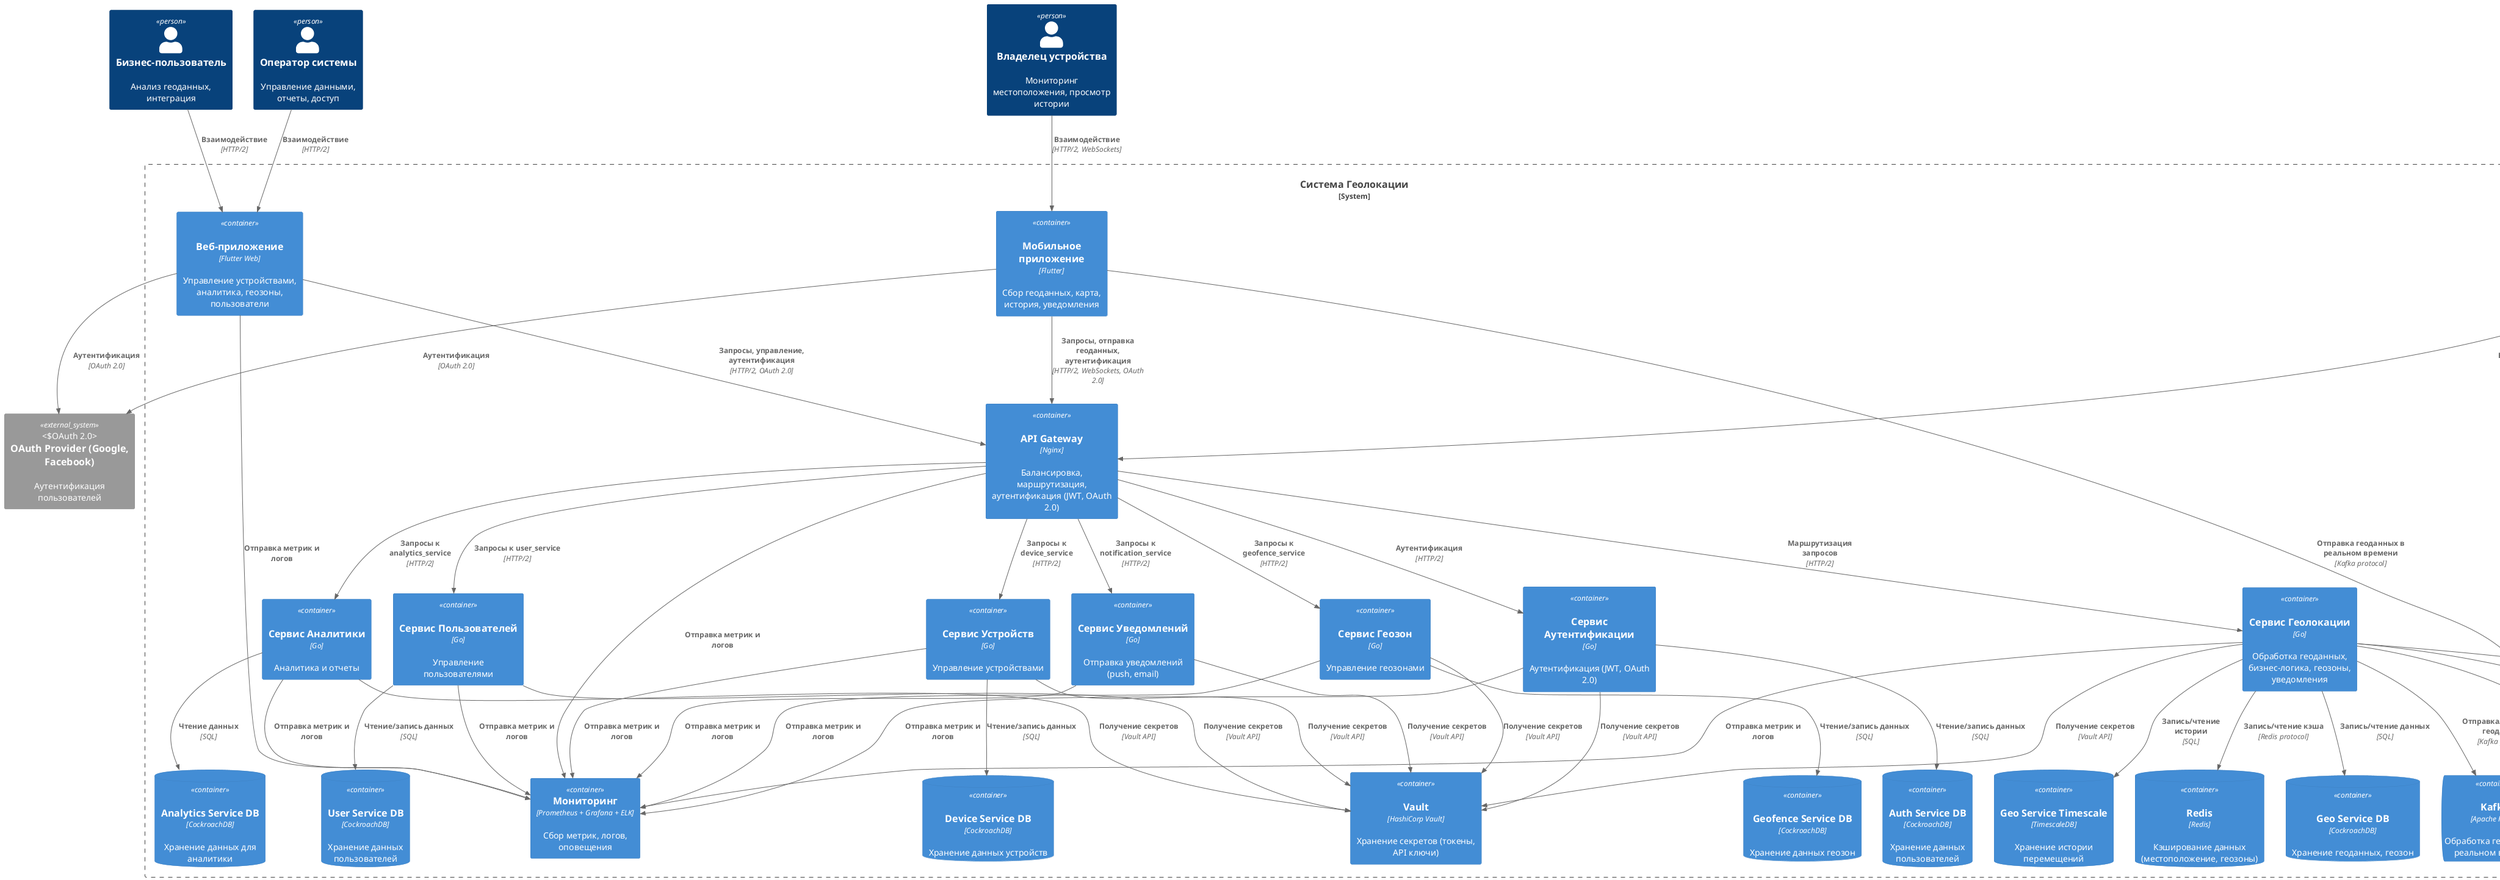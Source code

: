 @startuml
!include <c4/C4_Container>

Person(device_owner, "Владелец устройства", "Мониторинг местоположения, просмотр истории")
Person(operator, "Оператор системы", "Управление данными, отчеты, доступ")
Person(business_user, "Бизнес-пользователь", "Анализ геоданных, интеграция")
Person(third_party, "Третьи стороны", "Получение геоданных через API")

System_Boundary(c1, "Система Геолокации") {
  ' Уровень фронтенда
  Container(mobile_app, "Мобильное приложение", "Flutter", "Сбор геоданных, карта, история, уведомления", $sprite="react")
  Container(web_app, "Веб-приложение", "Flutter Web", "Управление устройствами, аналитика, геозоны, пользователи", $sprite="react")

  ' Уровень сервисов
  Container(api_gateway, "API Gateway", "Nginx", "Балансировка, маршрутизация, аутентификация (JWT, OAuth 2.0)", $sprite="nginx")
  Container(geo_service, "Сервис Геолокации", "Go", "Обработка геоданных, бизнес-логика, геозоны, уведомления", $sprite="go")
  Container(auth_service, "Сервис Аутентификации", "Go", "Аутентификация (JWT, OAuth 2.0)", $sprite="go")
  Container(user_service, "Сервис Пользователей", "Go", "Управление пользователями", $sprite="go")
  Container(device_service, "Сервис Устройств", "Go", "Управление устройствами", $sprite="go")
  Container(geofence_service, "Сервис Геозон", "Go", "Управление геозонами", $sprite="go")
  Container(notification_service, "Сервис Уведомлений", "Go", "Отправка уведомлений (push, email)", $sprite="go")
  Container(analytics_service, "Сервис Аналитики", "Go", "Аналитика и отчеты", $sprite="go")

  ' Уровень БД, очередей, кэша
  ContainerDb(geo_service_db, "Geo Service DB", "CockroachDB", "Хранение геоданных, геозон", $sprite="cockroachdb")
  ContainerDb(geo_service_timescale, "Geo Service Timescale", "TimescaleDB", "Хранение истории перемещений", $sprite="timescaledb")
  ContainerDb(auth_service_db, "Auth Service DB", "CockroachDB", "Хранение данных пользователей", $sprite="cockroachdb")
  ContainerDb(user_service_db, "User Service DB", "CockroachDB", "Хранение данных пользователей", $sprite="cockroachdb")
  ContainerDb(device_service_db, "Device Service DB", "CockroachDB", "Хранение данных устройств", $sprite="cockroachdb")
  ContainerDb(geofence_service_db, "Geofence Service DB", "CockroachDB", "Хранение данных геозон", $sprite="cockroachdb")
  ContainerDb(analytics_service_db, "Analytics Service DB", "CockroachDB", "Хранение данных для аналитики", $sprite="cockroachdb")

  ContainerDb(redis, "Redis", "Redis", "Кэширование данных (местоположение, геозоны)", $sprite="redis")
  ContainerQueue(kafka, "Kafka", "Apache Kafka", "Обработка геоданных в реальном времени", $sprite="kafka")
  
  ' Верхний уровень: Пользователи
  Rel(device_owner, mobile_app, "Взаимодействие", "HTTP/2, WebSockets")
  Rel(operator, web_app, "Взаимодействие", "HTTP/2")
  Rel(business_user, web_app, "Взаимодействие", "HTTP/2")
  Rel(third_party, api_gateway, "Взаимодействие", "HTTP/2")
  ' Внешние системы
  Container(vault, "Vault", "HashiCorp Vault", "Хранение секретов (токены, API ключи)", $sprite="vault")
  Container(monitoring, "Мониторинг", "Prometheus + Grafana + ELK", "Сбор метрик, логов, оповещения")

  Rel(mobile_app, api_gateway, "Запросы, отправка геоданных, аутентификация", "HTTP/2, WebSockets, OAuth 2.0")
  Rel(web_app, api_gateway, "Запросы, управление, аутентификация", "HTTP/2, OAuth 2.0")
  Rel(api_gateway, geo_service, "Маршрутизация запросов", "HTTP/2")
  Rel(api_gateway, auth_service, "Аутентификация", "HTTP/2")
  Rel(api_gateway, user_service, "Запросы к user_service", "HTTP/2")
  Rel(api_gateway, device_service, "Запросы к device_service", "HTTP/2")
  Rel(api_gateway, geofence_service, "Запросы к geofence_service", "HTTP/2")
  Rel(api_gateway, notification_service, "Запросы к notification_service", "HTTP/2")
  Rel(api_gateway, analytics_service, "Запросы к analytics_service", "HTTP/2")

  Rel(geo_service, geo_service_db, "Запись/чтение данных", "SQL")
  Rel(geo_service, geo_service_timescale, "Запись/чтение истории", "SQL")
  Rel(geo_service, redis, "Запись/чтение кэша", "Redis protocol")
  Rel(geo_service, kafka, "Отправка/получение геоданных", "Kafka protocol")
  Rel(geo_service, vault, "Получение секретов", "Vault API")

  Rel(auth_service, auth_service_db, "Чтение/запись данных", "SQL")
  Rel(auth_service, vault, "Получение секретов", "Vault API")

  Rel(user_service, user_service_db, "Чтение/запись данных", "SQL")
  Rel(user_service, vault, "Получение секретов", "Vault API")

  Rel(device_service, device_service_db, "Чтение/запись данных", "SQL")
  Rel(device_service, vault, "Получение секретов", "Vault API")

  Rel(geofence_service, geofence_service_db, "Чтение/запись данных", "SQL")
  Rel(geofence_service, vault, "Получение секретов", "Vault API")

  Rel(notification_service, vault, "Получение секретов", "Vault API")

  Rel(analytics_service, analytics_service_db, "Чтение данных", "SQL")
  Rel(analytics_service, vault, "Получение секретов", "Vault API")

  Rel(mobile_app, kafka, "Отправка геоданных в реальном времени", "Kafka protocol")

  Rel(geo_service, monitoring, "Отправка метрик и логов", "")
  Rel(api_gateway, monitoring, "Отправка метрик и логов", "")
  Rel(web_app, monitoring, "Отправка метрик и логов", "")
  Rel(auth_service, monitoring, "Отправка метрик и логов", "")
  Rel(user_service, monitoring, "Отправка метрик и логов", "")
  Rel(device_service, monitoring, "Отправка метрик и логов", "")
  Rel(geofence_service, monitoring, "Отправка метрик и логов", "")
  Rel(notification_service, monitoring, "Отправка метрик и логов", "")
  Rel(analytics_service, monitoring, "Отправка метрик и логов", "")
}

' Внешние системы 2
System_Ext(osm, "OpenStreetMap", "Предоставление картографических данных", "HTTP/2")
Rel(geo_service, osm, "Запрос карт", "HTTP/2")

System_Ext(google_maps, "Google Maps Platform", "Альтернативный картографический сервис (через адаптер)", "HTTP/2")
Rel(geo_service, google_maps, "Запрос картографических данных (опционально)", "HTTP/2")

System_Ext(mapbox, "Mapbox", "Альтернативный картографический сервис (через адаптер)", "HTTP/2")
Rel(geo_service, mapbox, "Запрос картографических данных (опционально)", "HTTP/2")

System_Ext(auth_provider, "OAuth Provider (Google, Facebook)", "Аутентификация пользователей", "OAuth 2.0")
Rel(mobile_app, auth_provider, "Аутентификация", "OAuth 2.0")
Rel(web_app, auth_provider, "Аутентификация", "OAuth 2.0")

@enduml